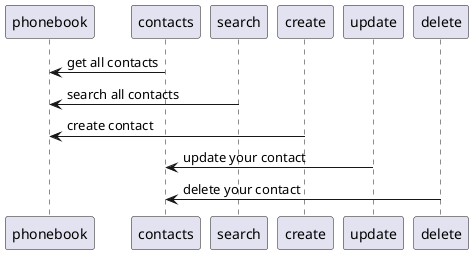 @startuml


phonebook <- contacts :get all contacts
phonebook <- search :search all contacts
phonebook <- create : create contact
contacts <- update : update your contact
contacts <- delete : delete your contact

@enduml